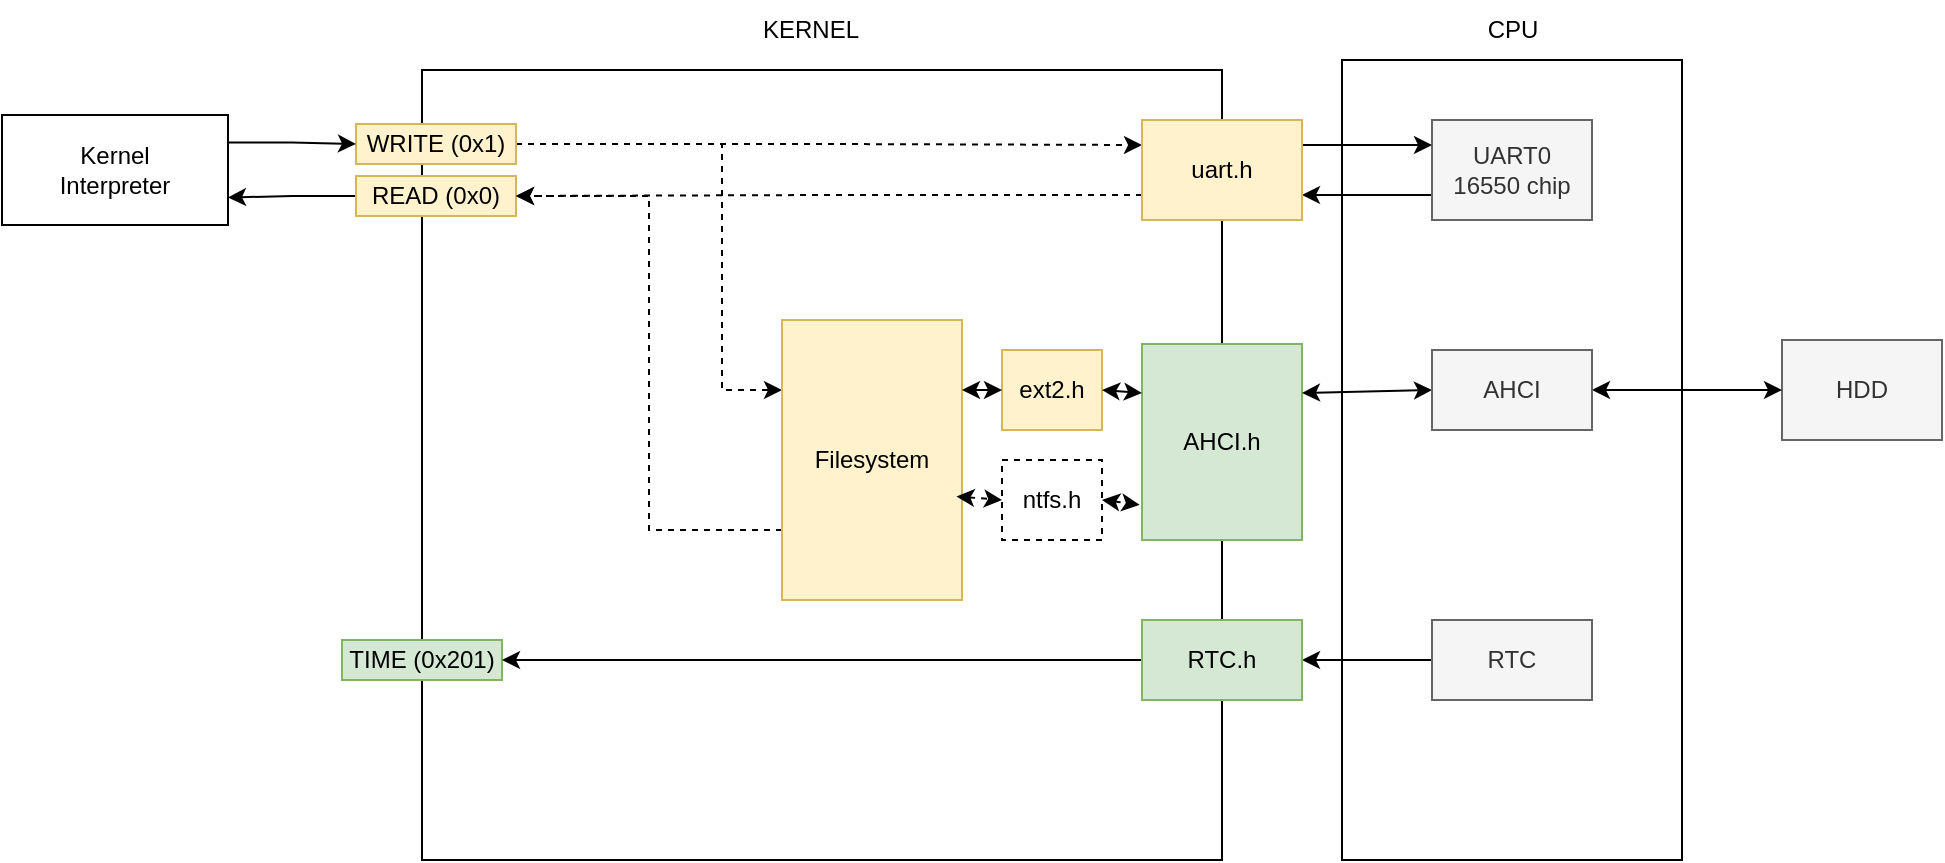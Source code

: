 <mxfile version="26.0.16" pages="2">
  <diagram name="Overview" id="CgrRq_TxIfvAALdR9T5U">
    <mxGraphModel dx="1000" dy="1657" grid="1" gridSize="10" guides="1" tooltips="1" connect="1" arrows="1" fold="1" page="1" pageScale="1" pageWidth="827" pageHeight="1169" math="0" shadow="0">
      <root>
        <mxCell id="0" />
        <mxCell id="1" parent="0" />
        <mxCell id="AoAtaR5EasjeyliuM0fi-33" value="" style="rounded=0;whiteSpace=wrap;html=1;" parent="1" vertex="1">
          <mxGeometry x="680" y="230" width="170" height="400" as="geometry" />
        </mxCell>
        <mxCell id="AoAtaR5EasjeyliuM0fi-7" value="" style="rounded=0;whiteSpace=wrap;html=1;" parent="1" vertex="1">
          <mxGeometry x="220" y="235" width="400" height="395" as="geometry" />
        </mxCell>
        <mxCell id="AoAtaR5EasjeyliuM0fi-25" style="edgeStyle=orthogonalEdgeStyle;rounded=0;orthogonalLoop=1;jettySize=auto;html=1;exitX=1;exitY=0.5;exitDx=0;exitDy=0;dashed=1;entryX=0;entryY=0.25;entryDx=0;entryDy=0;" parent="1" source="AoAtaR5EasjeyliuM0fi-9" target="AoAtaR5EasjeyliuM0fi-35" edge="1">
          <mxGeometry relative="1" as="geometry">
            <mxPoint x="460" y="270" as="targetPoint" />
          </mxGeometry>
        </mxCell>
        <mxCell id="AoAtaR5EasjeyliuM0fi-26" style="edgeStyle=orthogonalEdgeStyle;rounded=0;orthogonalLoop=1;jettySize=auto;html=1;exitX=1;exitY=0.5;exitDx=0;exitDy=0;entryX=0;entryY=0.25;entryDx=0;entryDy=0;dashed=1;" parent="1" source="AoAtaR5EasjeyliuM0fi-9" target="AoAtaR5EasjeyliuM0fi-19" edge="1">
          <mxGeometry relative="1" as="geometry">
            <Array as="points">
              <mxPoint x="370" y="272" />
              <mxPoint x="370" y="395" />
            </Array>
          </mxGeometry>
        </mxCell>
        <mxCell id="AoAtaR5EasjeyliuM0fi-9" value="WRITE (0x1)" style="rounded=0;whiteSpace=wrap;html=1;fillColor=#fff2cc;strokeColor=#d6b656;" parent="1" vertex="1">
          <mxGeometry x="187" y="262" width="80" height="20" as="geometry" />
        </mxCell>
        <mxCell id="AoAtaR5EasjeyliuM0fi-45" style="edgeStyle=orthogonalEdgeStyle;rounded=0;orthogonalLoop=1;jettySize=auto;html=1;exitX=0;exitY=0.5;exitDx=0;exitDy=0;entryX=1;entryY=0.75;entryDx=0;entryDy=0;" parent="1" source="AoAtaR5EasjeyliuM0fi-10" target="AoAtaR5EasjeyliuM0fi-1" edge="1">
          <mxGeometry relative="1" as="geometry" />
        </mxCell>
        <mxCell id="AoAtaR5EasjeyliuM0fi-10" value="READ (0x0)" style="rounded=0;whiteSpace=wrap;html=1;fillColor=#fff2cc;strokeColor=#d6b656;" parent="1" vertex="1">
          <mxGeometry x="187" y="288" width="80" height="20" as="geometry" />
        </mxCell>
        <mxCell id="AoAtaR5EasjeyliuM0fi-15" style="edgeStyle=orthogonalEdgeStyle;rounded=0;orthogonalLoop=1;jettySize=auto;html=1;exitX=0;exitY=0.75;exitDx=0;exitDy=0;entryX=1;entryY=0.75;entryDx=0;entryDy=0;" parent="1" source="AoAtaR5EasjeyliuM0fi-12" target="AoAtaR5EasjeyliuM0fi-35" edge="1">
          <mxGeometry relative="1" as="geometry" />
        </mxCell>
        <mxCell id="AoAtaR5EasjeyliuM0fi-12" value="&lt;span style=&quot;color: rgb(51, 51, 51);&quot;&gt;UART0&lt;/span&gt;&lt;div style=&quot;color: rgb(51, 51, 51);&quot;&gt;16550 chip&lt;/div&gt;" style="rounded=0;whiteSpace=wrap;html=1;fillColor=#f5f5f5;fontColor=#333333;strokeColor=#666666;" parent="1" vertex="1">
          <mxGeometry x="725" y="260" width="80" height="50" as="geometry" />
        </mxCell>
        <mxCell id="AoAtaR5EasjeyliuM0fi-16" value="AHCI.h" style="rounded=0;whiteSpace=wrap;html=1;fillColor=#d5e8d4;strokeColor=#82b366;" parent="1" vertex="1">
          <mxGeometry x="580" y="372" width="80" height="98" as="geometry" />
        </mxCell>
        <mxCell id="AoAtaR5EasjeyliuM0fi-17" value="HDD" style="rounded=0;whiteSpace=wrap;html=1;fillColor=#f5f5f5;fontColor=#333333;strokeColor=#666666;" parent="1" vertex="1">
          <mxGeometry x="900" y="370" width="80" height="50" as="geometry" />
        </mxCell>
        <mxCell id="AoAtaR5EasjeyliuM0fi-18" value="" style="endArrow=classic;startArrow=classic;html=1;rounded=0;entryX=0;entryY=0.5;entryDx=0;entryDy=0;exitX=1;exitY=0.5;exitDx=0;exitDy=0;" parent="1" source="AoAtaR5EasjeyliuM0fi-31" target="AoAtaR5EasjeyliuM0fi-17" edge="1">
          <mxGeometry width="50" height="50" relative="1" as="geometry">
            <mxPoint x="630" y="415" as="sourcePoint" />
            <mxPoint x="680" y="365" as="targetPoint" />
          </mxGeometry>
        </mxCell>
        <mxCell id="5Xe5Fvnrg0-zLXBTVutV-2" style="edgeStyle=orthogonalEdgeStyle;rounded=0;orthogonalLoop=1;jettySize=auto;html=1;exitX=0;exitY=0.75;exitDx=0;exitDy=0;entryX=1;entryY=0.5;entryDx=0;entryDy=0;dashed=1;" parent="1" source="AoAtaR5EasjeyliuM0fi-19" target="AoAtaR5EasjeyliuM0fi-10" edge="1">
          <mxGeometry relative="1" as="geometry" />
        </mxCell>
        <mxCell id="AoAtaR5EasjeyliuM0fi-19" value="Filesystem" style="rounded=0;whiteSpace=wrap;html=1;fillColor=#fff2cc;strokeColor=#d6b656;" parent="1" vertex="1">
          <mxGeometry x="400" y="360" width="90" height="140" as="geometry" />
        </mxCell>
        <mxCell id="AoAtaR5EasjeyliuM0fi-20" value="ext2.h" style="rounded=0;whiteSpace=wrap;html=1;align=center;fillColor=#fff2cc;strokeColor=#d6b656;" parent="1" vertex="1">
          <mxGeometry x="510" y="375" width="50" height="40" as="geometry" />
        </mxCell>
        <mxCell id="AoAtaR5EasjeyliuM0fi-22" value="" style="endArrow=classic;startArrow=classic;html=1;rounded=0;entryX=0;entryY=0.25;entryDx=0;entryDy=0;exitX=1;exitY=0.5;exitDx=0;exitDy=0;" parent="1" source="AoAtaR5EasjeyliuM0fi-20" target="AoAtaR5EasjeyliuM0fi-16" edge="1">
          <mxGeometry width="50" height="50" relative="1" as="geometry">
            <mxPoint x="420" y="420" as="sourcePoint" />
            <mxPoint x="470" y="370" as="targetPoint" />
          </mxGeometry>
        </mxCell>
        <mxCell id="AoAtaR5EasjeyliuM0fi-23" value="" style="endArrow=classic;startArrow=classic;html=1;rounded=0;entryX=0;entryY=0.5;entryDx=0;entryDy=0;exitX=1;exitY=0.25;exitDx=0;exitDy=0;" parent="1" source="AoAtaR5EasjeyliuM0fi-19" target="AoAtaR5EasjeyliuM0fi-20" edge="1">
          <mxGeometry width="50" height="50" relative="1" as="geometry">
            <mxPoint x="550" y="405" as="sourcePoint" />
            <mxPoint x="570" y="405" as="targetPoint" />
          </mxGeometry>
        </mxCell>
        <mxCell id="AoAtaR5EasjeyliuM0fi-43" style="edgeStyle=orthogonalEdgeStyle;rounded=0;orthogonalLoop=1;jettySize=auto;html=1;exitX=1;exitY=0.25;exitDx=0;exitDy=0;entryX=0;entryY=0.5;entryDx=0;entryDy=0;" parent="1" source="AoAtaR5EasjeyliuM0fi-1" target="AoAtaR5EasjeyliuM0fi-9" edge="1">
          <mxGeometry relative="1" as="geometry" />
        </mxCell>
        <mxCell id="AoAtaR5EasjeyliuM0fi-1" value="Kernel&lt;div&gt;Interpreter&lt;/div&gt;" style="rounded=0;whiteSpace=wrap;html=1;" parent="1" vertex="1">
          <mxGeometry x="10" y="257.5" width="113" height="55" as="geometry" />
        </mxCell>
        <mxCell id="AoAtaR5EasjeyliuM0fi-30" value="KERNEL" style="text;html=1;align=center;verticalAlign=middle;resizable=0;points=[];autosize=1;strokeColor=none;fillColor=none;" parent="1" vertex="1">
          <mxGeometry x="379" y="200" width="70" height="30" as="geometry" />
        </mxCell>
        <mxCell id="AoAtaR5EasjeyliuM0fi-32" value="" style="endArrow=classic;startArrow=classic;html=1;rounded=0;entryX=0;entryY=0.5;entryDx=0;entryDy=0;exitX=1;exitY=0.25;exitDx=0;exitDy=0;" parent="1" source="AoAtaR5EasjeyliuM0fi-16" target="AoAtaR5EasjeyliuM0fi-31" edge="1">
          <mxGeometry width="50" height="50" relative="1" as="geometry">
            <mxPoint x="660" y="395" as="sourcePoint" />
            <mxPoint x="900" y="395" as="targetPoint" />
          </mxGeometry>
        </mxCell>
        <mxCell id="AoAtaR5EasjeyliuM0fi-31" value="AHCI" style="rounded=0;whiteSpace=wrap;html=1;fillColor=#f5f5f5;fontColor=#333333;strokeColor=#666666;" parent="1" vertex="1">
          <mxGeometry x="725" y="375" width="80" height="40" as="geometry" />
        </mxCell>
        <mxCell id="AoAtaR5EasjeyliuM0fi-34" value="CPU" style="text;html=1;align=center;verticalAlign=middle;resizable=0;points=[];autosize=1;strokeColor=none;fillColor=none;" parent="1" vertex="1">
          <mxGeometry x="740" y="200" width="50" height="30" as="geometry" />
        </mxCell>
        <mxCell id="AoAtaR5EasjeyliuM0fi-39" style="edgeStyle=orthogonalEdgeStyle;rounded=0;orthogonalLoop=1;jettySize=auto;html=1;exitX=1;exitY=0.25;exitDx=0;exitDy=0;entryX=0;entryY=0.25;entryDx=0;entryDy=0;" parent="1" source="AoAtaR5EasjeyliuM0fi-35" target="AoAtaR5EasjeyliuM0fi-12" edge="1">
          <mxGeometry relative="1" as="geometry" />
        </mxCell>
        <mxCell id="5Xe5Fvnrg0-zLXBTVutV-1" style="edgeStyle=orthogonalEdgeStyle;rounded=0;orthogonalLoop=1;jettySize=auto;html=1;exitX=0;exitY=0.75;exitDx=0;exitDy=0;entryX=1;entryY=0.5;entryDx=0;entryDy=0;dashed=1;" parent="1" source="AoAtaR5EasjeyliuM0fi-35" target="AoAtaR5EasjeyliuM0fi-10" edge="1">
          <mxGeometry relative="1" as="geometry" />
        </mxCell>
        <UserObject label="uart.h" link="data:page/id,jTAvCXJlrVS-8l7R8KvE" id="AoAtaR5EasjeyliuM0fi-35">
          <mxCell style="rounded=0;whiteSpace=wrap;html=1;fillColor=#fff2cc;strokeColor=#d6b656;" parent="1" vertex="1">
            <mxGeometry x="580" y="260" width="80" height="50" as="geometry" />
          </mxCell>
        </UserObject>
        <mxCell id="AoAtaR5EasjeyliuM0fi-40" value="ntfs.h" style="rounded=0;whiteSpace=wrap;html=1;align=center;dashed=1;" parent="1" vertex="1">
          <mxGeometry x="510" y="430" width="50" height="40" as="geometry" />
        </mxCell>
        <mxCell id="AoAtaR5EasjeyliuM0fi-41" value="" style="endArrow=classic;startArrow=classic;html=1;rounded=0;entryX=0;entryY=0.5;entryDx=0;entryDy=0;exitX=0.969;exitY=0.63;exitDx=0;exitDy=0;exitPerimeter=0;dashed=1;" parent="1" source="AoAtaR5EasjeyliuM0fi-19" target="AoAtaR5EasjeyliuM0fi-40" edge="1">
          <mxGeometry width="50" height="50" relative="1" as="geometry">
            <mxPoint x="500" y="405" as="sourcePoint" />
            <mxPoint x="520" y="405" as="targetPoint" />
          </mxGeometry>
        </mxCell>
        <mxCell id="AoAtaR5EasjeyliuM0fi-42" value="" style="endArrow=classic;startArrow=classic;html=1;rounded=0;entryX=-0.015;entryY=0.82;entryDx=0;entryDy=0;exitX=1;exitY=0.5;exitDx=0;exitDy=0;entryPerimeter=0;dashed=1;" parent="1" source="AoAtaR5EasjeyliuM0fi-40" target="AoAtaR5EasjeyliuM0fi-16" edge="1">
          <mxGeometry width="50" height="50" relative="1" as="geometry">
            <mxPoint x="510" y="415" as="sourcePoint" />
            <mxPoint x="530" y="415" as="targetPoint" />
          </mxGeometry>
        </mxCell>
        <mxCell id="AoAtaR5EasjeyliuM0fi-46" value="TIME (0x201)" style="rounded=0;whiteSpace=wrap;html=1;fillColor=#d5e8d4;strokeColor=#82b366;" parent="1" vertex="1">
          <mxGeometry x="180" y="520" width="80" height="20" as="geometry" />
        </mxCell>
        <mxCell id="AoAtaR5EasjeyliuM0fi-51" style="edgeStyle=orthogonalEdgeStyle;rounded=0;orthogonalLoop=1;jettySize=auto;html=1;exitX=0;exitY=0.5;exitDx=0;exitDy=0;entryX=1;entryY=0.5;entryDx=0;entryDy=0;" parent="1" source="AoAtaR5EasjeyliuM0fi-47" target="AoAtaR5EasjeyliuM0fi-48" edge="1">
          <mxGeometry relative="1" as="geometry" />
        </mxCell>
        <mxCell id="AoAtaR5EasjeyliuM0fi-47" value="RTC" style="rounded=0;whiteSpace=wrap;html=1;fillColor=#f5f5f5;strokeColor=#666666;fontColor=#333333;" parent="1" vertex="1">
          <mxGeometry x="725" y="510" width="80" height="40" as="geometry" />
        </mxCell>
        <mxCell id="AoAtaR5EasjeyliuM0fi-50" style="edgeStyle=orthogonalEdgeStyle;rounded=0;orthogonalLoop=1;jettySize=auto;html=1;exitX=0;exitY=0.5;exitDx=0;exitDy=0;entryX=1;entryY=0.5;entryDx=0;entryDy=0;" parent="1" source="AoAtaR5EasjeyliuM0fi-48" target="AoAtaR5EasjeyliuM0fi-46" edge="1">
          <mxGeometry relative="1" as="geometry" />
        </mxCell>
        <mxCell id="AoAtaR5EasjeyliuM0fi-48" value="RTC.h" style="rounded=0;whiteSpace=wrap;html=1;fillColor=#d5e8d4;strokeColor=#82b366;" parent="1" vertex="1">
          <mxGeometry x="580" y="510" width="80" height="40" as="geometry" />
        </mxCell>
      </root>
    </mxGraphModel>
  </diagram>
  <diagram id="jTAvCXJlrVS-8l7R8KvE" name="uart.h">
    <mxGraphModel dx="1605" dy="1396" grid="1" gridSize="10" guides="1" tooltips="1" connect="1" arrows="1" fold="1" page="1" pageScale="1" pageWidth="827" pageHeight="1169" math="0" shadow="0">
      <root>
        <mxCell id="0" />
        <mxCell id="1" parent="0" />
        <mxCell id="W4yheR4jG2C6rvIvPUD7-16" value="syscall.h" style="rounded=0;whiteSpace=wrap;html=1;verticalAlign=top;" parent="1" vertex="1">
          <mxGeometry x="-30" y="130" width="280" height="270" as="geometry" />
        </mxCell>
        <mxCell id="W4yheR4jG2C6rvIvPUD7-9" value="uart.h" style="rounded=0;whiteSpace=wrap;html=1;verticalAlign=top;" parent="1" vertex="1">
          <mxGeometry x="400" y="130" width="650" height="390" as="geometry" />
        </mxCell>
        <mxCell id="ogHT3AbF_MJD_bQlprw0-7" style="edgeStyle=orthogonalEdgeStyle;rounded=0;orthogonalLoop=1;jettySize=auto;html=1;exitX=1;exitY=0.5;exitDx=0;exitDy=0;entryX=0;entryY=0.25;entryDx=0;entryDy=0;" parent="1" source="ogHT3AbF_MJD_bQlprw0-2" target="ogHT3AbF_MJD_bQlprw0-5" edge="1">
          <mxGeometry relative="1" as="geometry" />
        </mxCell>
        <mxCell id="ogHT3AbF_MJD_bQlprw0-2" value="uart_write" style="rounded=0;whiteSpace=wrap;html=1;fillColor=#D5E8D4;strokeColor=#82b366;" parent="1" vertex="1">
          <mxGeometry x="380" y="250" width="130" height="30" as="geometry" />
        </mxCell>
        <mxCell id="W4yheR4jG2C6rvIvPUD7-17" style="edgeStyle=orthogonalEdgeStyle;rounded=0;orthogonalLoop=1;jettySize=auto;html=1;exitX=0;exitY=0.25;exitDx=0;exitDy=0;entryX=1;entryY=0.25;entryDx=0;entryDy=0;" parent="1" source="ogHT3AbF_MJD_bQlprw0-3" target="W4yheR4jG2C6rvIvPUD7-2" edge="1">
          <mxGeometry relative="1" as="geometry" />
        </mxCell>
        <mxCell id="ogHT3AbF_MJD_bQlprw0-3" value="uart_read" style="rounded=0;whiteSpace=wrap;html=1;strokeColor=#82b366;align=center;verticalAlign=middle;fontFamily=Helvetica;fontSize=12;fontColor=default;fillColor=#D5E8D4;" parent="1" vertex="1">
          <mxGeometry x="381" y="310" width="130" height="30" as="geometry" />
        </mxCell>
        <mxCell id="W4yheR4jG2C6rvIvPUD7-42" style="edgeStyle=orthogonalEdgeStyle;rounded=0;orthogonalLoop=1;jettySize=auto;html=1;exitX=0;exitY=0.75;exitDx=0;exitDy=0;entryX=1;entryY=0.5;entryDx=0;entryDy=0;" parent="1" source="ogHT3AbF_MJD_bQlprw0-5" target="W4yheR4jG2C6rvIvPUD7-41" edge="1">
          <mxGeometry relative="1" as="geometry" />
        </mxCell>
        <mxCell id="ogHT3AbF_MJD_bQlprw0-5" value="UART0&lt;div&gt;16550 chip&lt;/div&gt;" style="rounded=0;whiteSpace=wrap;html=1;fillColor=#f5f5f5;fontColor=#333333;strokeColor=#666666;" parent="1" vertex="1">
          <mxGeometry x="1090" y="270" width="120" height="80" as="geometry" />
        </mxCell>
        <mxCell id="W4yheR4jG2C6rvIvPUD7-4" style="edgeStyle=orthogonalEdgeStyle;rounded=0;orthogonalLoop=1;jettySize=auto;html=1;exitX=1;exitY=0.25;exitDx=0;exitDy=0;entryX=0;entryY=0.25;entryDx=0;entryDy=0;" parent="1" source="W4yheR4jG2C6rvIvPUD7-1" target="ogHT3AbF_MJD_bQlprw0-2" edge="1">
          <mxGeometry relative="1" as="geometry" />
        </mxCell>
        <mxCell id="W4yheR4jG2C6rvIvPUD7-12" style="edgeStyle=orthogonalEdgeStyle;rounded=0;orthogonalLoop=1;jettySize=auto;html=1;exitX=1;exitY=0.25;exitDx=0;exitDy=0;entryX=0;entryY=0.25;entryDx=0;entryDy=0;" parent="1" source="W4yheR4jG2C6rvIvPUD7-1" target="W4yheR4jG2C6rvIvPUD7-11" edge="1">
          <mxGeometry relative="1" as="geometry">
            <Array as="points">
              <mxPoint x="230" y="257" />
              <mxPoint x="230" y="580" />
              <mxPoint x="260" y="580" />
            </Array>
          </mxGeometry>
        </mxCell>
        <mxCell id="W4yheR4jG2C6rvIvPUD7-1" value="sys_write" style="rounded=0;whiteSpace=wrap;html=1;strokeColor=#d6b656;align=center;verticalAlign=middle;fontFamily=Helvetica;fontSize=12;fillColor=#fff2cc;" parent="1" vertex="1">
          <mxGeometry x="50" y="250" width="130" height="30" as="geometry" />
        </mxCell>
        <mxCell id="W4yheR4jG2C6rvIvPUD7-26" style="edgeStyle=orthogonalEdgeStyle;rounded=0;orthogonalLoop=1;jettySize=auto;html=1;exitX=0;exitY=0.5;exitDx=0;exitDy=0;entryX=1;entryY=0.5;entryDx=0;entryDy=0;" parent="1" source="W4yheR4jG2C6rvIvPUD7-2" target="W4yheR4jG2C6rvIvPUD7-20" edge="1">
          <mxGeometry relative="1" as="geometry">
            <Array as="points">
              <mxPoint y="325" />
              <mxPoint y="230" />
            </Array>
          </mxGeometry>
        </mxCell>
        <mxCell id="W4yheR4jG2C6rvIvPUD7-2" value="sys_read" style="rounded=0;whiteSpace=wrap;html=1;fillColor=#fff2cc;strokeColor=#d6b656;" parent="1" vertex="1">
          <mxGeometry x="50" y="310" width="130" height="30" as="geometry" />
        </mxCell>
        <mxCell id="awK1jzSuJSXzOn0dge2d-1" style="edgeStyle=orthogonalEdgeStyle;rounded=0;orthogonalLoop=1;jettySize=auto;html=1;exitX=0;exitY=0.5;exitDx=0;exitDy=0;entryX=0;entryY=0.75;entryDx=0;entryDy=0;" parent="1" source="W4yheR4jG2C6rvIvPUD7-6" target="ogHT3AbF_MJD_bQlprw0-2" edge="1">
          <mxGeometry relative="1" as="geometry" />
        </mxCell>
        <mxCell id="awK1jzSuJSXzOn0dge2d-2" style="edgeStyle=orthogonalEdgeStyle;rounded=0;orthogonalLoop=1;jettySize=auto;html=1;exitX=0;exitY=0.5;exitDx=0;exitDy=0;entryX=0;entryY=0.75;entryDx=0;entryDy=0;" parent="1" source="W4yheR4jG2C6rvIvPUD7-6" target="ogHT3AbF_MJD_bQlprw0-3" edge="1">
          <mxGeometry relative="1" as="geometry" />
        </mxCell>
        <mxCell id="W4yheR4jG2C6rvIvPUD7-6" value="UART0 = 0x3F8&amp;nbsp;" style="rounded=0;whiteSpace=wrap;html=1;" parent="1" vertex="1">
          <mxGeometry x="380" y="160" width="100" height="20" as="geometry" />
        </mxCell>
        <mxCell id="W4yheR4jG2C6rvIvPUD7-21" style="edgeStyle=orthogonalEdgeStyle;rounded=0;orthogonalLoop=1;jettySize=auto;html=1;exitX=1;exitY=0.5;exitDx=0;exitDy=0;entryX=0;entryY=0.25;entryDx=0;entryDy=0;" parent="1" source="W4yheR4jG2C6rvIvPUD7-10" target="W4yheR4jG2C6rvIvPUD7-1" edge="1">
          <mxGeometry relative="1" as="geometry">
            <Array as="points">
              <mxPoint x="20" y="175" />
              <mxPoint x="20" y="258" />
            </Array>
          </mxGeometry>
        </mxCell>
        <mxCell id="W4yheR4jG2C6rvIvPUD7-22" style="edgeStyle=orthogonalEdgeStyle;rounded=0;orthogonalLoop=1;jettySize=auto;html=1;exitX=1;exitY=0.5;exitDx=0;exitDy=0;entryX=0;entryY=0.25;entryDx=0;entryDy=0;" parent="1" source="W4yheR4jG2C6rvIvPUD7-10" target="W4yheR4jG2C6rvIvPUD7-2" edge="1">
          <mxGeometry relative="1" as="geometry">
            <Array as="points">
              <mxPoint x="20" y="175" />
              <mxPoint x="20" y="318" />
            </Array>
          </mxGeometry>
        </mxCell>
        <mxCell id="W4yheR4jG2C6rvIvPUD7-10" value="STDIN=0&lt;div&gt;STDOUT=1&lt;/div&gt;&lt;div&gt;FD&lt;/div&gt;" style="rounded=0;whiteSpace=wrap;html=1;" parent="1" vertex="1">
          <mxGeometry x="-180" y="150" width="100" height="50" as="geometry" />
        </mxCell>
        <mxCell id="W4yheR4jG2C6rvIvPUD7-18" style="edgeStyle=orthogonalEdgeStyle;rounded=0;orthogonalLoop=1;jettySize=auto;html=1;exitX=0;exitY=0.75;exitDx=0;exitDy=0;entryX=1;entryY=0.25;entryDx=0;entryDy=0;" parent="1" source="W4yheR4jG2C6rvIvPUD7-11" target="W4yheR4jG2C6rvIvPUD7-2" edge="1">
          <mxGeometry relative="1" as="geometry">
            <Array as="points">
              <mxPoint x="260" y="610" />
              <mxPoint x="210" y="610" />
              <mxPoint x="210" y="317" />
            </Array>
          </mxGeometry>
        </mxCell>
        <UserObject label="fs.h" id="W4yheR4jG2C6rvIvPUD7-11">
          <mxCell style="rounded=0;whiteSpace=wrap;html=1;dashed=1;" parent="1" vertex="1">
            <mxGeometry x="261" y="570" width="120" height="60" as="geometry" />
          </mxCell>
        </UserObject>
        <mxCell id="W4yheR4jG2C6rvIvPUD7-24" style="edgeStyle=orthogonalEdgeStyle;rounded=0;orthogonalLoop=1;jettySize=auto;html=1;exitX=1;exitY=0.5;exitDx=0;exitDy=0;entryX=0;entryY=0.5;entryDx=0;entryDy=0;" parent="1" source="W4yheR4jG2C6rvIvPUD7-20" target="W4yheR4jG2C6rvIvPUD7-1" edge="1">
          <mxGeometry relative="1" as="geometry">
            <Array as="points">
              <mxPoint y="230" />
              <mxPoint y="265" />
            </Array>
          </mxGeometry>
        </mxCell>
        <mxCell id="W4yheR4jG2C6rvIvPUD7-20" value="void * buf" style="rounded=0;whiteSpace=wrap;html=1;" parent="1" vertex="1">
          <mxGeometry x="-180" y="220" width="100" height="20" as="geometry" />
        </mxCell>
        <mxCell id="W4yheR4jG2C6rvIvPUD7-27" style="edgeStyle=orthogonalEdgeStyle;rounded=0;orthogonalLoop=1;jettySize=auto;html=1;exitX=1;exitY=0.5;exitDx=0;exitDy=0;entryX=0;entryY=0.75;entryDx=0;entryDy=0;" parent="1" source="W4yheR4jG2C6rvIvPUD7-23" target="W4yheR4jG2C6rvIvPUD7-1" edge="1">
          <mxGeometry relative="1" as="geometry" />
        </mxCell>
        <mxCell id="W4yheR4jG2C6rvIvPUD7-28" style="edgeStyle=orthogonalEdgeStyle;rounded=0;orthogonalLoop=1;jettySize=auto;html=1;exitX=1;exitY=0.5;exitDx=0;exitDy=0;entryX=0;entryY=0.75;entryDx=0;entryDy=0;" parent="1" source="W4yheR4jG2C6rvIvPUD7-23" target="W4yheR4jG2C6rvIvPUD7-2" edge="1">
          <mxGeometry relative="1" as="geometry" />
        </mxCell>
        <mxCell id="W4yheR4jG2C6rvIvPUD7-23" value="size_t count" style="rounded=0;whiteSpace=wrap;html=1;" parent="1" vertex="1">
          <mxGeometry x="-180" y="260" width="100" height="20" as="geometry" />
        </mxCell>
        <mxCell id="W4yheR4jG2C6rvIvPUD7-35" value="TTY_CIRC_BUF_RX" style="swimlane;fontStyle=0;childLayout=stackLayout;horizontal=1;startSize=30;horizontalStack=0;resizeParent=1;resizeParentMax=0;resizeLast=0;collapsible=1;marginBottom=0;whiteSpace=wrap;html=1;fillColor=#fff2cc;strokeColor=#d6b656;" parent="1" vertex="1">
          <mxGeometry x="630" y="350" width="143" height="150" as="geometry">
            <mxRectangle x="630" y="350" width="150" height="30" as="alternateBounds" />
          </mxGeometry>
        </mxCell>
        <mxCell id="W4yheR4jG2C6rvIvPUD7-36" value="char * write_ptr" style="text;strokeColor=none;fillColor=none;align=left;verticalAlign=middle;spacingLeft=4;spacingRight=4;overflow=hidden;points=[[0,0.5],[1,0.5]];portConstraint=eastwest;rotatable=0;whiteSpace=wrap;html=1;" parent="W4yheR4jG2C6rvIvPUD7-35" vertex="1">
          <mxGeometry y="30" width="143" height="30" as="geometry" />
        </mxCell>
        <mxCell id="W4yheR4jG2C6rvIvPUD7-37" value="char * read_ptr" style="text;strokeColor=none;fillColor=none;align=left;verticalAlign=middle;spacingLeft=4;spacingRight=4;overflow=hidden;points=[[0,0.5],[1,0.5]];portConstraint=eastwest;rotatable=0;whiteSpace=wrap;html=1;" parent="W4yheR4jG2C6rvIvPUD7-35" vertex="1">
          <mxGeometry y="60" width="143" height="30" as="geometry" />
        </mxCell>
        <mxCell id="W4yheR4jG2C6rvIvPUD7-38" value="char * buf" style="text;strokeColor=none;fillColor=none;align=left;verticalAlign=middle;spacingLeft=4;spacingRight=4;overflow=hidden;points=[[0,0.5],[1,0.5]];portConstraint=eastwest;rotatable=0;whiteSpace=wrap;html=1;" parent="W4yheR4jG2C6rvIvPUD7-35" vertex="1">
          <mxGeometry y="90" width="143" height="30" as="geometry" />
        </mxCell>
        <mxCell id="W4yheR4jG2C6rvIvPUD7-40" value="int size" style="text;strokeColor=none;fillColor=none;align=left;verticalAlign=middle;spacingLeft=4;spacingRight=4;overflow=hidden;points=[[0,0.5],[1,0.5]];portConstraint=eastwest;rotatable=0;whiteSpace=wrap;html=1;" parent="W4yheR4jG2C6rvIvPUD7-35" vertex="1">
          <mxGeometry y="120" width="143" height="30" as="geometry" />
        </mxCell>
        <mxCell id="W4yheR4jG2C6rvIvPUD7-44" style="edgeStyle=orthogonalEdgeStyle;rounded=0;orthogonalLoop=1;jettySize=auto;html=1;exitX=0;exitY=0.25;exitDx=0;exitDy=0;entryX=1;entryY=0.5;entryDx=0;entryDy=0;" parent="1" source="W4yheR4jG2C6rvIvPUD7-41" target="W4yheR4jG2C6rvIvPUD7-36" edge="1">
          <mxGeometry relative="1" as="geometry" />
        </mxCell>
        <mxCell id="W4yheR4jG2C6rvIvPUD7-41" value="serial_ISR&lt;div&gt;IRQ#11&lt;/div&gt;" style="rounded=0;whiteSpace=wrap;html=1;fillColor=#fff2cc;strokeColor=#d6b656;" parent="1" vertex="1">
          <mxGeometry x="880" y="350" width="100" height="40" as="geometry" />
        </mxCell>
        <mxCell id="W4yheR4jG2C6rvIvPUD7-45" style="edgeStyle=orthogonalEdgeStyle;rounded=0;orthogonalLoop=1;jettySize=auto;html=1;exitX=0;exitY=0.75;exitDx=0;exitDy=0;entryX=1;entryY=0.5;entryDx=0;entryDy=0;" parent="1" source="W4yheR4jG2C6rvIvPUD7-41" target="W4yheR4jG2C6rvIvPUD7-38" edge="1">
          <mxGeometry relative="1" as="geometry">
            <Array as="points">
              <mxPoint x="850" y="380" />
              <mxPoint x="850" y="455" />
            </Array>
          </mxGeometry>
        </mxCell>
        <mxCell id="W4yheR4jG2C6rvIvPUD7-50" style="edgeStyle=orthogonalEdgeStyle;rounded=0;orthogonalLoop=1;jettySize=auto;html=1;exitX=0;exitY=0.5;exitDx=0;exitDy=0;entryX=1;entryY=0.25;entryDx=0;entryDy=0;" parent="1" source="W4yheR4jG2C6rvIvPUD7-37" target="ogHT3AbF_MJD_bQlprw0-3" edge="1">
          <mxGeometry relative="1" as="geometry">
            <Array as="points">
              <mxPoint x="600" y="425" />
              <mxPoint x="600" y="318" />
            </Array>
          </mxGeometry>
        </mxCell>
        <mxCell id="W4yheR4jG2C6rvIvPUD7-51" style="edgeStyle=orthogonalEdgeStyle;rounded=0;orthogonalLoop=1;jettySize=auto;html=1;exitX=0;exitY=0.5;exitDx=0;exitDy=0;entryX=1;entryY=0.75;entryDx=0;entryDy=0;" parent="1" source="W4yheR4jG2C6rvIvPUD7-38" target="ogHT3AbF_MJD_bQlprw0-3" edge="1">
          <mxGeometry relative="1" as="geometry">
            <Array as="points">
              <mxPoint x="580" y="455" />
              <mxPoint x="580" y="333" />
            </Array>
          </mxGeometry>
        </mxCell>
        <mxCell id="W4yheR4jG2C6rvIvPUD7-52" style="edgeStyle=orthogonalEdgeStyle;rounded=0;orthogonalLoop=1;jettySize=auto;html=1;exitX=1;exitY=0.5;exitDx=0;exitDy=0;entryX=0.25;entryY=1;entryDx=0;entryDy=0;" parent="1" source="W4yheR4jG2C6rvIvPUD7-40" target="W4yheR4jG2C6rvIvPUD7-41" edge="1">
          <mxGeometry relative="1" as="geometry" />
        </mxCell>
      </root>
    </mxGraphModel>
  </diagram>
</mxfile>
